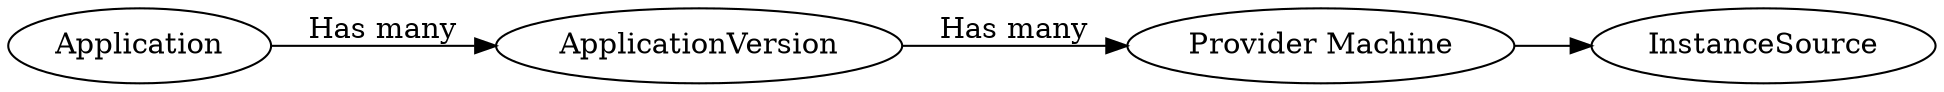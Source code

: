 digraph graphname{
    rankdir="LR";
    Application
    ApplicationVersion
    Machine [label="Provider Machine"]
    InstanceSource
    Machine->InstanceSource
    ApplicationVersion->Machine [label="Has many"]
    Application->ApplicationVersion [label="Has many"]
}
